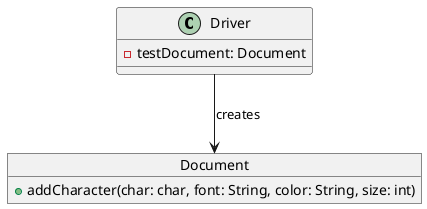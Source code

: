 @startuml aggregationObjectDiagram

class Driver{
    - testDocument: Document
}

object Document{
    + addCharacter(char: char, font: String, color: String, size: int)
}

Driver --> Document: creates

@enduml

